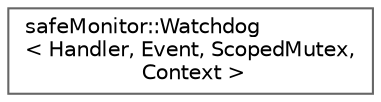 digraph "Graphical Class Hierarchy"
{
 // LATEX_PDF_SIZE
  bgcolor="transparent";
  edge [fontname=Helvetica,fontsize=10,labelfontname=Helvetica,labelfontsize=10];
  node [fontname=Helvetica,fontsize=10,shape=box,height=0.2,width=0.4];
  rankdir="LR";
  Node0 [id="Node000000",label="safeMonitor::Watchdog\l\< Handler, Event, ScopedMutex,\l Context \>",height=0.2,width=0.4,color="grey40", fillcolor="white", style="filled",URL="$d1/db4/classsafeMonitor_1_1Watchdog.html",tooltip=" "];
}
